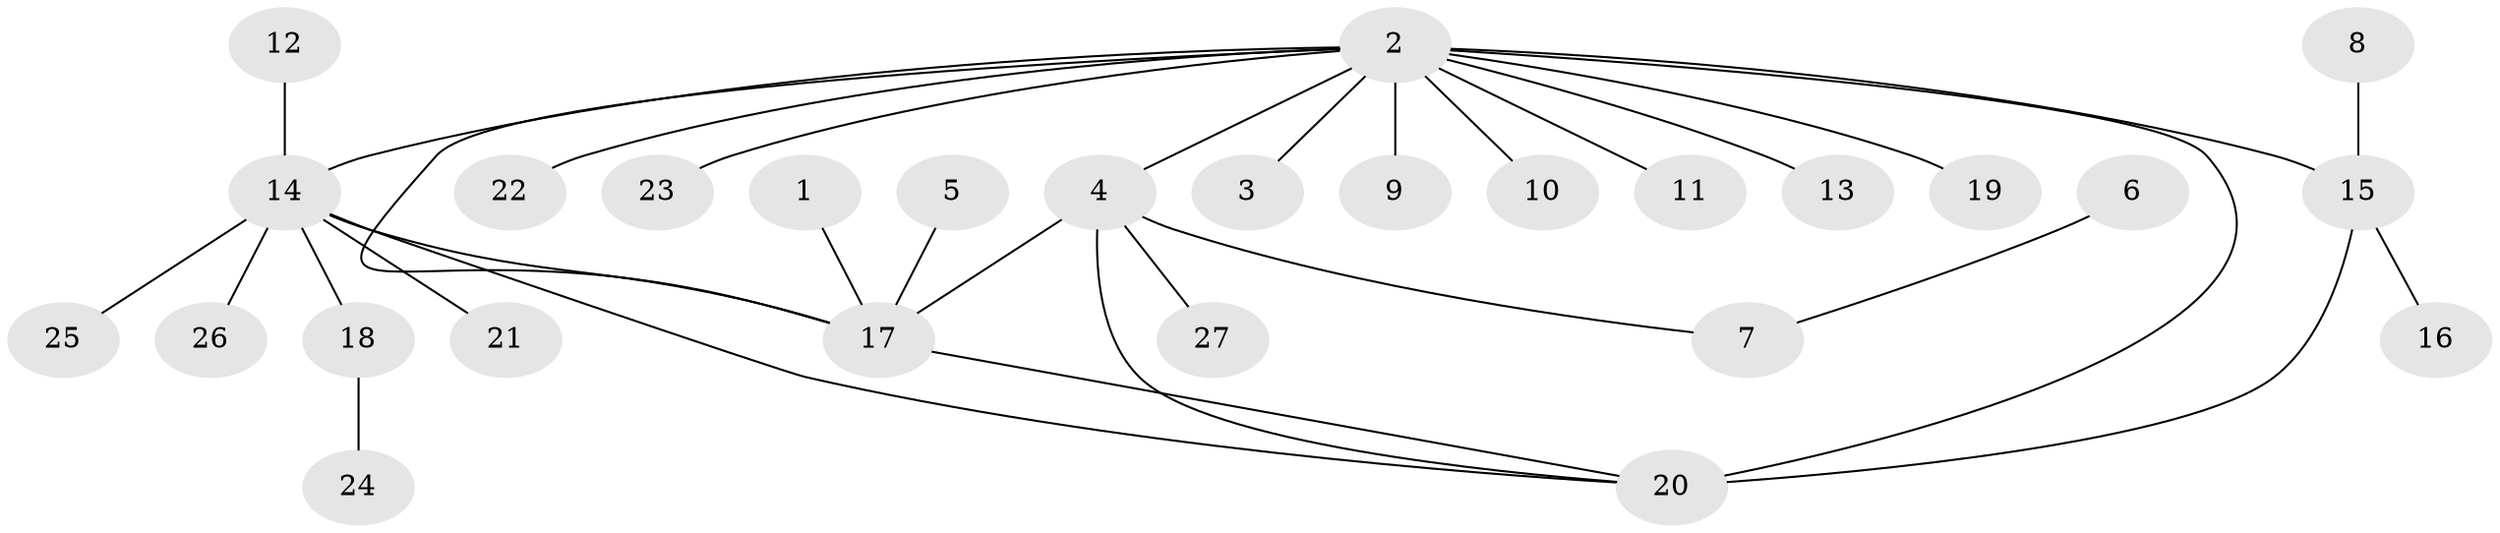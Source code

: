 // original degree distribution, {11: 0.018867924528301886, 6: 0.03773584905660377, 3: 0.03773584905660377, 7: 0.018867924528301886, 2: 0.1320754716981132, 8: 0.018867924528301886, 10: 0.018867924528301886, 4: 0.03773584905660377, 5: 0.03773584905660377, 1: 0.6415094339622641}
// Generated by graph-tools (version 1.1) at 2025/26/03/09/25 03:26:40]
// undirected, 27 vertices, 32 edges
graph export_dot {
graph [start="1"]
  node [color=gray90,style=filled];
  1;
  2;
  3;
  4;
  5;
  6;
  7;
  8;
  9;
  10;
  11;
  12;
  13;
  14;
  15;
  16;
  17;
  18;
  19;
  20;
  21;
  22;
  23;
  24;
  25;
  26;
  27;
  1 -- 17 [weight=1.0];
  2 -- 3 [weight=1.0];
  2 -- 4 [weight=2.0];
  2 -- 9 [weight=1.0];
  2 -- 10 [weight=1.0];
  2 -- 11 [weight=1.0];
  2 -- 13 [weight=1.0];
  2 -- 14 [weight=1.0];
  2 -- 15 [weight=1.0];
  2 -- 17 [weight=1.0];
  2 -- 19 [weight=1.0];
  2 -- 20 [weight=2.0];
  2 -- 22 [weight=1.0];
  2 -- 23 [weight=1.0];
  4 -- 7 [weight=1.0];
  4 -- 17 [weight=1.0];
  4 -- 20 [weight=1.0];
  4 -- 27 [weight=1.0];
  5 -- 17 [weight=1.0];
  6 -- 7 [weight=1.0];
  8 -- 15 [weight=1.0];
  12 -- 14 [weight=1.0];
  14 -- 17 [weight=1.0];
  14 -- 18 [weight=1.0];
  14 -- 20 [weight=1.0];
  14 -- 21 [weight=1.0];
  14 -- 25 [weight=1.0];
  14 -- 26 [weight=1.0];
  15 -- 16 [weight=1.0];
  15 -- 20 [weight=1.0];
  17 -- 20 [weight=1.0];
  18 -- 24 [weight=1.0];
}
